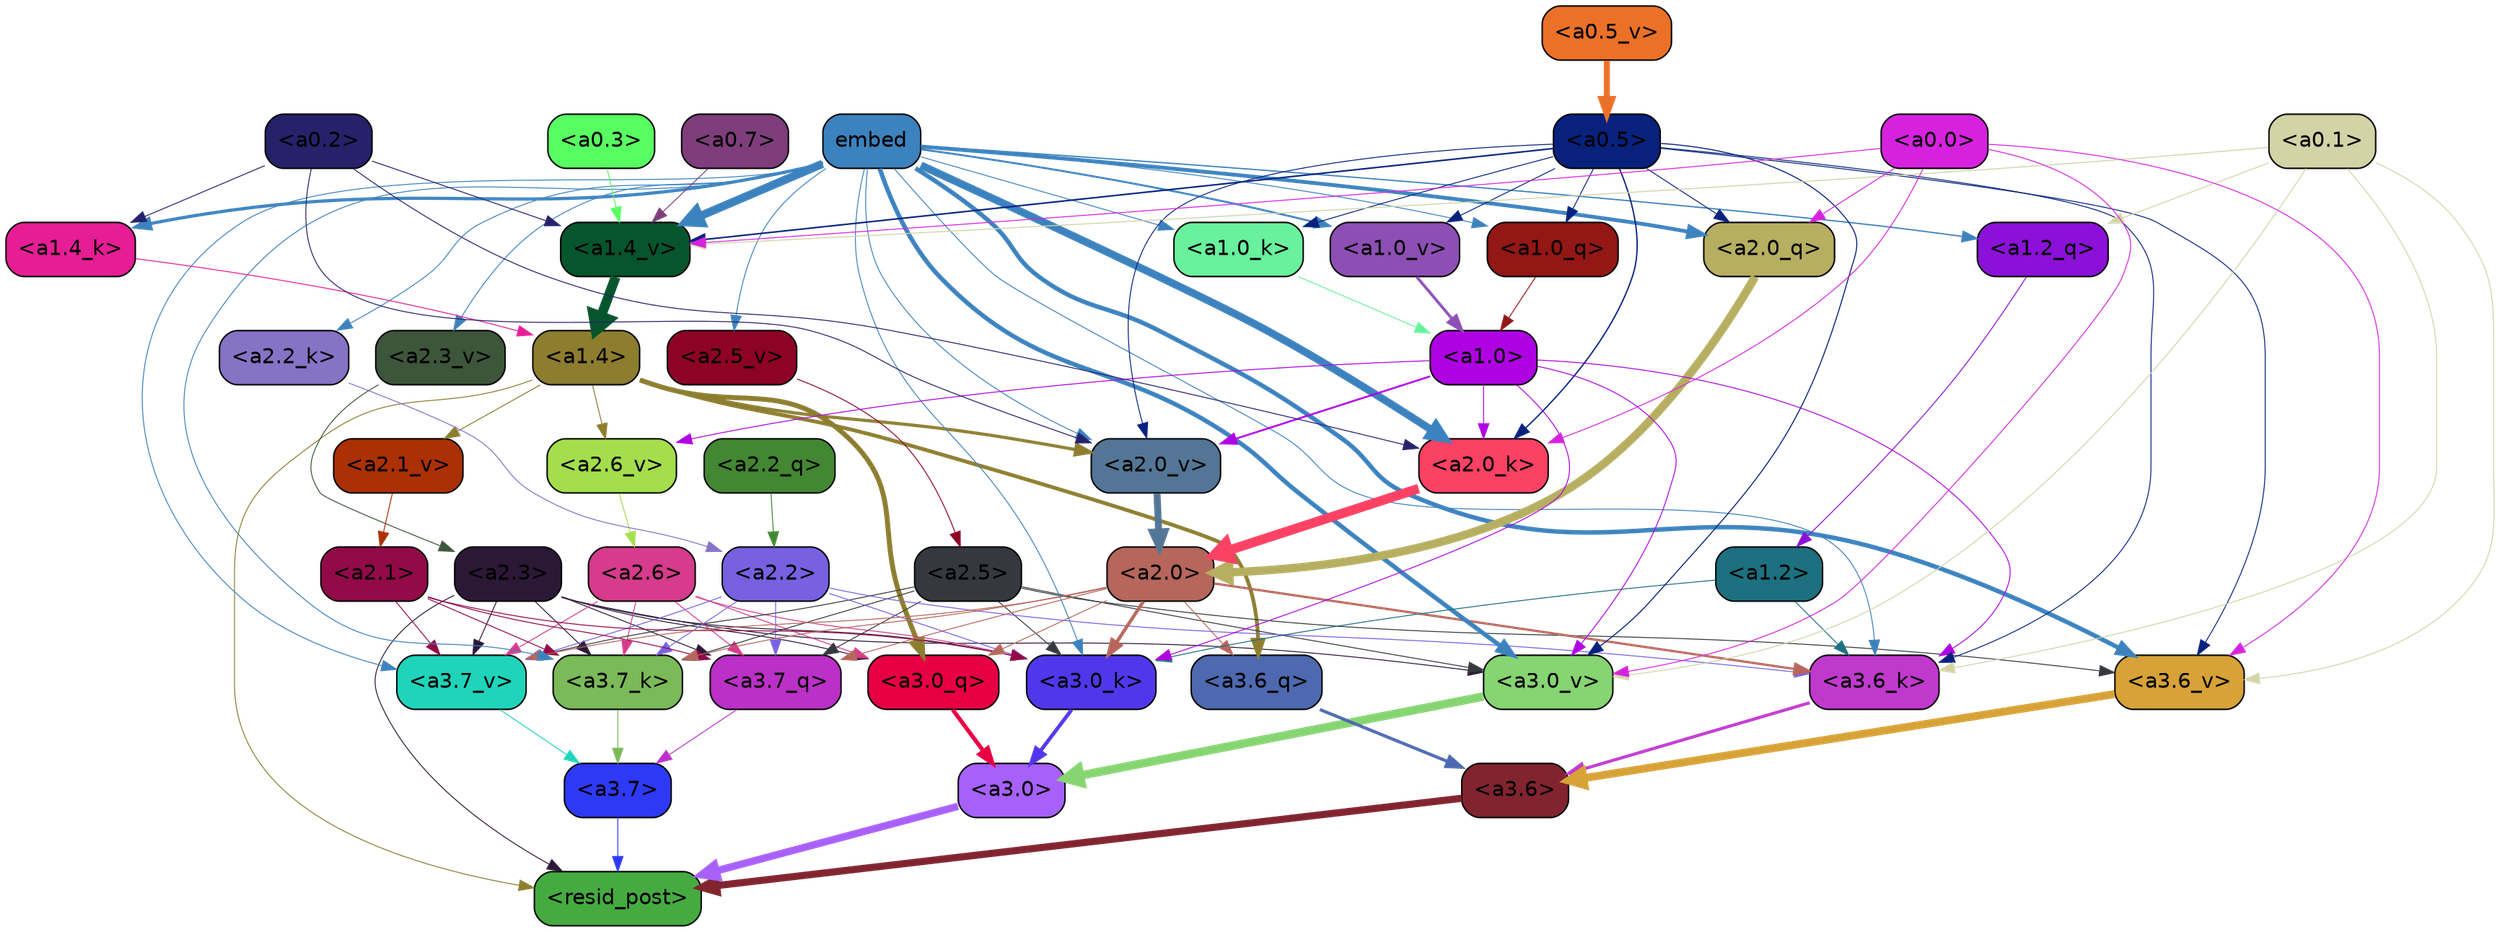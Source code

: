 strict digraph "" {
	graph [bgcolor=transparent,
		layout=dot,
		overlap=false,
		splines=true
	];
	"<a3.7>"	[color=black,
		fillcolor="#2e39f5",
		fontname=Helvetica,
		shape=box,
		style="filled, rounded"];
	"<resid_post>"	[color=black,
		fillcolor="#45ab41",
		fontname=Helvetica,
		shape=box,
		style="filled, rounded"];
	"<a3.7>" -> "<resid_post>"	[color="#2e39f5",
		penwidth=0.6];
	"<a3.6>"	[color=black,
		fillcolor="#81242f",
		fontname=Helvetica,
		shape=box,
		style="filled, rounded"];
	"<a3.6>" -> "<resid_post>"	[color="#81242f",
		penwidth=4.753257989883423];
	"<a3.0>"	[color=black,
		fillcolor="#a761fa",
		fontname=Helvetica,
		shape=box,
		style="filled, rounded"];
	"<a3.0>" -> "<resid_post>"	[color="#a761fa",
		penwidth=4.90053927898407];
	"<a2.3>"	[color=black,
		fillcolor="#2b1837",
		fontname=Helvetica,
		shape=box,
		style="filled, rounded"];
	"<a2.3>" -> "<resid_post>"	[color="#2b1837",
		penwidth=0.6];
	"<a3.7_q>"	[color=black,
		fillcolor="#bb30c7",
		fontname=Helvetica,
		shape=box,
		style="filled, rounded"];
	"<a2.3>" -> "<a3.7_q>"	[color="#2b1837",
		penwidth=0.6];
	"<a3.0_q>"	[color=black,
		fillcolor="#e60043",
		fontname=Helvetica,
		shape=box,
		style="filled, rounded"];
	"<a2.3>" -> "<a3.0_q>"	[color="#2b1837",
		penwidth=0.6];
	"<a3.7_k>"	[color=black,
		fillcolor="#7aba58",
		fontname=Helvetica,
		shape=box,
		style="filled, rounded"];
	"<a2.3>" -> "<a3.7_k>"	[color="#2b1837",
		penwidth=0.6];
	"<a3.0_k>"	[color=black,
		fillcolor="#5137eb",
		fontname=Helvetica,
		shape=box,
		style="filled, rounded"];
	"<a2.3>" -> "<a3.0_k>"	[color="#2b1837",
		penwidth=0.6];
	"<a3.7_v>"	[color=black,
		fillcolor="#1fd4bb",
		fontname=Helvetica,
		shape=box,
		style="filled, rounded"];
	"<a2.3>" -> "<a3.7_v>"	[color="#2b1837",
		penwidth=0.6];
	"<a3.0_v>"	[color=black,
		fillcolor="#86d472",
		fontname=Helvetica,
		shape=box,
		style="filled, rounded"];
	"<a2.3>" -> "<a3.0_v>"	[color="#2b1837",
		penwidth=0.6];
	"<a1.4>"	[color=black,
		fillcolor="#8c7d2f",
		fontname=Helvetica,
		shape=box,
		style="filled, rounded"];
	"<a1.4>" -> "<resid_post>"	[color="#8c7d2f",
		penwidth=0.6];
	"<a3.6_q>"	[color=black,
		fillcolor="#4e69b0",
		fontname=Helvetica,
		shape=box,
		style="filled, rounded"];
	"<a1.4>" -> "<a3.6_q>"	[color="#8c7d2f",
		penwidth=2.5149343013763428];
	"<a1.4>" -> "<a3.0_q>"	[color="#8c7d2f",
		penwidth=3.2760138511657715];
	"<a2.6_v>"	[color=black,
		fillcolor="#a4de4d",
		fontname=Helvetica,
		shape=box,
		style="filled, rounded"];
	"<a1.4>" -> "<a2.6_v>"	[color="#8c7d2f",
		penwidth=0.6];
	"<a2.1_v>"	[color=black,
		fillcolor="#ab3004",
		fontname=Helvetica,
		shape=box,
		style="filled, rounded"];
	"<a1.4>" -> "<a2.1_v>"	[color="#8c7d2f",
		penwidth=0.6];
	"<a2.0_v>"	[color=black,
		fillcolor="#547696",
		fontname=Helvetica,
		shape=box,
		style="filled, rounded"];
	"<a1.4>" -> "<a2.0_v>"	[color="#8c7d2f",
		penwidth=2.0870713144540787];
	"<a3.7_q>" -> "<a3.7>"	[color="#bb30c7",
		penwidth=0.6];
	"<a3.6_q>" -> "<a3.6>"	[color="#4e69b0",
		penwidth=2.091020345687866];
	"<a3.0_q>" -> "<a3.0>"	[color="#e60043",
		penwidth=2.7421876192092896];
	"<a3.7_k>" -> "<a3.7>"	[color="#7aba58",
		penwidth=0.6];
	"<a3.6_k>"	[color=black,
		fillcolor="#c039cd",
		fontname=Helvetica,
		shape=box,
		style="filled, rounded"];
	"<a3.6_k>" -> "<a3.6>"	[color="#c039cd",
		penwidth=2.048597991466522];
	"<a3.0_k>" -> "<a3.0>"	[color="#5137eb",
		penwidth=2.476402521133423];
	"<a3.7_v>" -> "<a3.7>"	[color="#1fd4bb",
		penwidth=0.6];
	"<a3.6_v>"	[color=black,
		fillcolor="#d7a237",
		fontname=Helvetica,
		shape=box,
		style="filled, rounded"];
	"<a3.6_v>" -> "<a3.6>"	[color="#d7a237",
		penwidth=5.2550448179244995];
	"<a3.0_v>" -> "<a3.0>"	[color="#86d472",
		penwidth=5.652270674705505];
	"<a2.6>"	[color=black,
		fillcolor="#d63b8c",
		fontname=Helvetica,
		shape=box,
		style="filled, rounded"];
	"<a2.6>" -> "<a3.7_q>"	[color="#d63b8c",
		penwidth=0.6];
	"<a2.6>" -> "<a3.0_q>"	[color="#d63b8c",
		penwidth=0.6];
	"<a2.6>" -> "<a3.7_k>"	[color="#d63b8c",
		penwidth=0.6];
	"<a2.6>" -> "<a3.0_k>"	[color="#d63b8c",
		penwidth=0.6];
	"<a2.6>" -> "<a3.7_v>"	[color="#d63b8c",
		penwidth=0.6];
	"<a2.5>"	[color=black,
		fillcolor="#35393e",
		fontname=Helvetica,
		shape=box,
		style="filled, rounded"];
	"<a2.5>" -> "<a3.7_q>"	[color="#35393e",
		penwidth=0.6];
	"<a2.5>" -> "<a3.7_k>"	[color="#35393e",
		penwidth=0.6];
	"<a2.5>" -> "<a3.0_k>"	[color="#35393e",
		penwidth=0.6];
	"<a2.5>" -> "<a3.7_v>"	[color="#35393e",
		penwidth=0.6];
	"<a2.5>" -> "<a3.6_v>"	[color="#35393e",
		penwidth=0.6];
	"<a2.5>" -> "<a3.0_v>"	[color="#35393e",
		penwidth=0.6];
	"<a2.2>"	[color=black,
		fillcolor="#7761e1",
		fontname=Helvetica,
		shape=box,
		style="filled, rounded"];
	"<a2.2>" -> "<a3.7_q>"	[color="#7761e1",
		penwidth=0.6];
	"<a2.2>" -> "<a3.7_k>"	[color="#7761e1",
		penwidth=0.6];
	"<a2.2>" -> "<a3.6_k>"	[color="#7761e1",
		penwidth=0.6];
	"<a2.2>" -> "<a3.0_k>"	[color="#7761e1",
		penwidth=0.6];
	"<a2.2>" -> "<a3.7_v>"	[color="#7761e1",
		penwidth=0.6];
	"<a2.1>"	[color=black,
		fillcolor="#920a48",
		fontname=Helvetica,
		shape=box,
		style="filled, rounded"];
	"<a2.1>" -> "<a3.7_q>"	[color="#920a48",
		penwidth=0.6];
	"<a2.1>" -> "<a3.7_k>"	[color="#920a48",
		penwidth=0.6];
	"<a2.1>" -> "<a3.0_k>"	[color="#920a48",
		penwidth=0.6];
	"<a2.1>" -> "<a3.7_v>"	[color="#920a48",
		penwidth=0.6];
	"<a2.0>"	[color=black,
		fillcolor="#b6665b",
		fontname=Helvetica,
		shape=box,
		style="filled, rounded"];
	"<a2.0>" -> "<a3.7_q>"	[color="#b6665b",
		penwidth=0.6];
	"<a2.0>" -> "<a3.6_q>"	[color="#b6665b",
		penwidth=0.6];
	"<a2.0>" -> "<a3.0_q>"	[color="#b6665b",
		penwidth=0.6];
	"<a2.0>" -> "<a3.7_k>"	[color="#b6665b",
		penwidth=0.6];
	"<a2.0>" -> "<a3.6_k>"	[color="#b6665b",
		penwidth=1.5290023684501648];
	"<a2.0>" -> "<a3.0_k>"	[color="#b6665b",
		penwidth=2.2635570764541626];
	"<a2.0>" -> "<a3.7_v>"	[color="#b6665b",
		penwidth=0.6];
	embed	[color=black,
		fillcolor="#3c82be",
		fontname=Helvetica,
		shape=box,
		style="filled, rounded"];
	embed -> "<a3.7_k>"	[color="#3c82be",
		penwidth=0.6];
	embed -> "<a3.6_k>"	[color="#3c82be",
		penwidth=0.6];
	embed -> "<a3.0_k>"	[color="#3c82be",
		penwidth=0.6];
	embed -> "<a3.7_v>"	[color="#3c82be",
		penwidth=0.6];
	embed -> "<a3.6_v>"	[color="#3c82be",
		penwidth=2.9556376338005066];
	embed -> "<a3.0_v>"	[color="#3c82be",
		penwidth=2.972973108291626];
	"<a2.0_q>"	[color=black,
		fillcolor="#b6ae60",
		fontname=Helvetica,
		shape=box,
		style="filled, rounded"];
	embed -> "<a2.0_q>"	[color="#3c82be",
		penwidth=2.522909115999937];
	"<a2.2_k>"	[color=black,
		fillcolor="#8573c5",
		fontname=Helvetica,
		shape=box,
		style="filled, rounded"];
	embed -> "<a2.2_k>"	[color="#3c82be",
		penwidth=0.6];
	"<a2.0_k>"	[color=black,
		fillcolor="#fb4164",
		fontname=Helvetica,
		shape=box,
		style="filled, rounded"];
	embed -> "<a2.0_k>"	[color="#3c82be",
		penwidth=5.094568967819214];
	"<a2.5_v>"	[color=black,
		fillcolor="#8d0324",
		fontname=Helvetica,
		shape=box,
		style="filled, rounded"];
	embed -> "<a2.5_v>"	[color="#3c82be",
		penwidth=0.6];
	"<a2.3_v>"	[color=black,
		fillcolor="#3d553a",
		fontname=Helvetica,
		shape=box,
		style="filled, rounded"];
	embed -> "<a2.3_v>"	[color="#3c82be",
		penwidth=0.6];
	embed -> "<a2.0_v>"	[color="#3c82be",
		penwidth=0.6];
	"<a1.2_q>"	[color=black,
		fillcolor="#8b11d8",
		fontname=Helvetica,
		shape=box,
		style="filled, rounded"];
	embed -> "<a1.2_q>"	[color="#3c82be",
		penwidth=0.8520002365112305];
	"<a1.0_q>"	[color=black,
		fillcolor="#931715",
		fontname=Helvetica,
		shape=box,
		style="filled, rounded"];
	embed -> "<a1.0_q>"	[color="#3c82be",
		penwidth=0.6];
	"<a1.4_k>"	[color=black,
		fillcolor="#e71d95",
		fontname=Helvetica,
		shape=box,
		style="filled, rounded"];
	embed -> "<a1.4_k>"	[color="#3c82be",
		penwidth=2.115079402923584];
	"<a1.0_k>"	[color=black,
		fillcolor="#69f19d",
		fontname=Helvetica,
		shape=box,
		style="filled, rounded"];
	embed -> "<a1.0_k>"	[color="#3c82be",
		penwidth=0.6];
	"<a1.4_v>"	[color=black,
		fillcolor="#06552d",
		fontname=Helvetica,
		shape=box,
		style="filled, rounded"];
	embed -> "<a1.4_v>"	[color="#3c82be",
		penwidth=5.504090070724487];
	"<a1.0_v>"	[color=black,
		fillcolor="#8d4fb4",
		fontname=Helvetica,
		shape=box,
		style="filled, rounded"];
	embed -> "<a1.0_v>"	[color="#3c82be",
		penwidth=1.2935692071914673];
	"<a1.2>"	[color=black,
		fillcolor="#1c707f",
		fontname=Helvetica,
		shape=box,
		style="filled, rounded"];
	"<a1.2>" -> "<a3.6_k>"	[color="#1c707f",
		penwidth=0.6];
	"<a1.2>" -> "<a3.0_k>"	[color="#1c707f",
		penwidth=0.6];
	"<a1.0>"	[color=black,
		fillcolor="#af02e2",
		fontname=Helvetica,
		shape=box,
		style="filled, rounded"];
	"<a1.0>" -> "<a3.6_k>"	[color="#af02e2",
		penwidth=0.6];
	"<a1.0>" -> "<a3.0_k>"	[color="#af02e2",
		penwidth=0.6];
	"<a1.0>" -> "<a3.0_v>"	[color="#af02e2",
		penwidth=0.6];
	"<a1.0>" -> "<a2.0_k>"	[color="#af02e2",
		penwidth=0.6];
	"<a1.0>" -> "<a2.6_v>"	[color="#af02e2",
		penwidth=0.6];
	"<a1.0>" -> "<a2.0_v>"	[color="#af02e2",
		penwidth=1.2152502536773682];
	"<a0.5>"	[color=black,
		fillcolor="#07217d",
		fontname=Helvetica,
		shape=box,
		style="filled, rounded"];
	"<a0.5>" -> "<a3.6_k>"	[color="#07217d",
		penwidth=0.6];
	"<a0.5>" -> "<a3.6_v>"	[color="#07217d",
		penwidth=0.6];
	"<a0.5>" -> "<a3.0_v>"	[color="#07217d",
		penwidth=0.6790935099124908];
	"<a0.5>" -> "<a2.0_q>"	[color="#07217d",
		penwidth=0.6];
	"<a0.5>" -> "<a2.0_k>"	[color="#07217d",
		penwidth=0.8835153579711914];
	"<a0.5>" -> "<a2.0_v>"	[color="#07217d",
		penwidth=0.6];
	"<a0.5>" -> "<a1.0_q>"	[color="#07217d",
		penwidth=0.6];
	"<a0.5>" -> "<a1.0_k>"	[color="#07217d",
		penwidth=0.6];
	"<a0.5>" -> "<a1.4_v>"	[color="#07217d",
		penwidth=1.022335171699524];
	"<a0.5>" -> "<a1.0_v>"	[color="#07217d",
		penwidth=0.6];
	"<a0.1>"	[color=black,
		fillcolor="#d2d4a7",
		fontname=Helvetica,
		shape=box,
		style="filled, rounded"];
	"<a0.1>" -> "<a3.6_k>"	[color="#d2d4a7",
		penwidth=0.6];
	"<a0.1>" -> "<a3.6_v>"	[color="#d2d4a7",
		penwidth=0.6];
	"<a0.1>" -> "<a3.0_v>"	[color="#d2d4a7",
		penwidth=0.6];
	"<a0.1>" -> "<a1.2_q>"	[color="#d2d4a7",
		penwidth=0.6];
	"<a0.1>" -> "<a1.4_v>"	[color="#d2d4a7",
		penwidth=0.6438122987747192];
	"<a0.0>"	[color=black,
		fillcolor="#d622df",
		fontname=Helvetica,
		shape=box,
		style="filled, rounded"];
	"<a0.0>" -> "<a3.6_v>"	[color="#d622df",
		penwidth=0.6];
	"<a0.0>" -> "<a3.0_v>"	[color="#d622df",
		penwidth=0.6];
	"<a0.0>" -> "<a2.0_q>"	[color="#d622df",
		penwidth=0.6];
	"<a0.0>" -> "<a2.0_k>"	[color="#d622df",
		penwidth=0.6];
	"<a0.0>" -> "<a1.4_v>"	[color="#d622df",
		penwidth=0.6];
	"<a2.2_q>"	[color=black,
		fillcolor="#438732",
		fontname=Helvetica,
		shape=box,
		style="filled, rounded"];
	"<a2.2_q>" -> "<a2.2>"	[color="#438732",
		penwidth=0.6];
	"<a2.0_q>" -> "<a2.0>"	[color="#b6ae60",
		penwidth=5.557696580886841];
	"<a2.2_k>" -> "<a2.2>"	[color="#8573c5",
		penwidth=0.6];
	"<a2.0_k>" -> "<a2.0>"	[color="#fb4164",
		penwidth=6.320472955703735];
	"<a2.6_v>" -> "<a2.6>"	[color="#a4de4d",
		penwidth=0.6];
	"<a2.5_v>" -> "<a2.5>"	[color="#8d0324",
		penwidth=0.6];
	"<a2.3_v>" -> "<a2.3>"	[color="#3d553a",
		penwidth=0.6];
	"<a2.1_v>" -> "<a2.1>"	[color="#ab3004",
		penwidth=0.6];
	"<a2.0_v>" -> "<a2.0>"	[color="#547696",
		penwidth=4.611755967140198];
	"<a0.2>"	[color=black,
		fillcolor="#26226a",
		fontname=Helvetica,
		shape=box,
		style="filled, rounded"];
	"<a0.2>" -> "<a2.0_k>"	[color="#26226a",
		penwidth=0.6];
	"<a0.2>" -> "<a2.0_v>"	[color="#26226a",
		penwidth=0.6];
	"<a0.2>" -> "<a1.4_k>"	[color="#26226a",
		penwidth=0.6];
	"<a0.2>" -> "<a1.4_v>"	[color="#26226a",
		penwidth=0.6];
	"<a1.2_q>" -> "<a1.2>"	[color="#8b11d8",
		penwidth=0.6145738363265991];
	"<a1.0_q>" -> "<a1.0>"	[color="#931715",
		penwidth=0.6];
	"<a1.4_k>" -> "<a1.4>"	[color="#e71d95",
		penwidth=0.6];
	"<a1.0_k>" -> "<a1.0>"	[color="#69f19d",
		penwidth=0.6];
	"<a1.4_v>" -> "<a1.4>"	[color="#06552d",
		penwidth=6.5241758823394775];
	"<a1.0_v>" -> "<a1.0>"	[color="#8d4fb4",
		penwidth=1.8809151649475098];
	"<a0.7>"	[color=black,
		fillcolor="#7e3e7c",
		fontname=Helvetica,
		shape=box,
		style="filled, rounded"];
	"<a0.7>" -> "<a1.4_v>"	[color="#7e3e7c",
		penwidth=0.6];
	"<a0.3>"	[color=black,
		fillcolor="#58fd61",
		fontname=Helvetica,
		shape=box,
		style="filled, rounded"];
	"<a0.3>" -> "<a1.4_v>"	[color="#58fd61",
		penwidth=0.6];
	"<a0.5_v>"	[color=black,
		fillcolor="#ec7128",
		fontname=Helvetica,
		shape=box,
		style="filled, rounded"];
	"<a0.5_v>" -> "<a0.5>"	[color="#ec7128",
		penwidth=4.0173709988594055];
}

